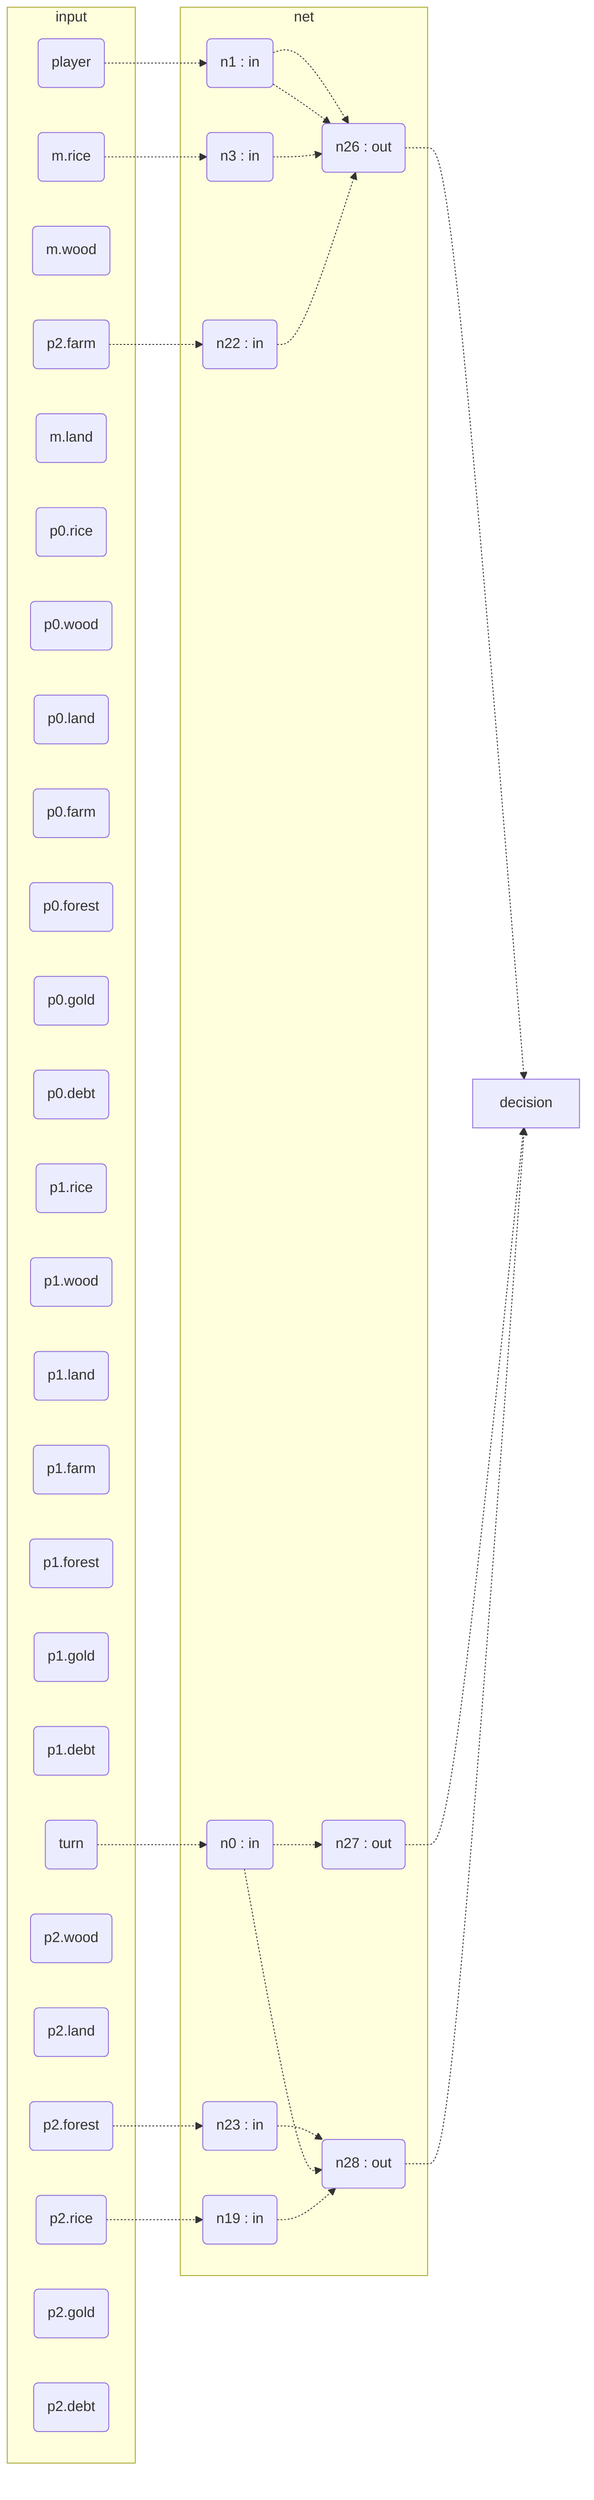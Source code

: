 flowchart LR
subgraph input
i0(turn)
i1(player)
i2(m.wood)
i3(m.rice)
i4(m.land)
i5(p0.rice)
i6(p0.wood)
i7(p0.land)
i8(p0.farm)
i9(p0.forest)
i10(p0.gold)
i11(p0.debt)
i12(p1.rice)
i13(p1.wood)
i14(p1.land)
i15(p1.farm)
i16(p1.forest)
i17(p1.gold)
i18(p1.debt)
i19(p2.rice)
i20(p2.wood)
i21(p2.land)
i22(p2.farm)
i23(p2.forest)
i24(p2.gold)
i25(p2.debt)
end
subgraph net
i0 -.-> n0 
n0(n0 : in)
i1 -.-> n1 
n1(n1 : in)
i3 -.-> n3 
n3(n3 : in)
i19 -.-> n19 
n19(n19 : in)
i22 -.-> n22 
n22(n22 : in)
i23 -.-> n23 
n23(n23 : in)
n1 -.-> n26 
n1 -.-> n26 
n3 -.-> n26 
n22 -.-> n26 
n26(n26 : out)
n0 -.-> n27 
n27(n27 : out)
n23 -.-> n28 
n0 -.-> n28 
n19 -.-> n28 
n28(n28 : out)
end
n26 -.-> decision
n27 -.-> decision
n28 -.-> decision